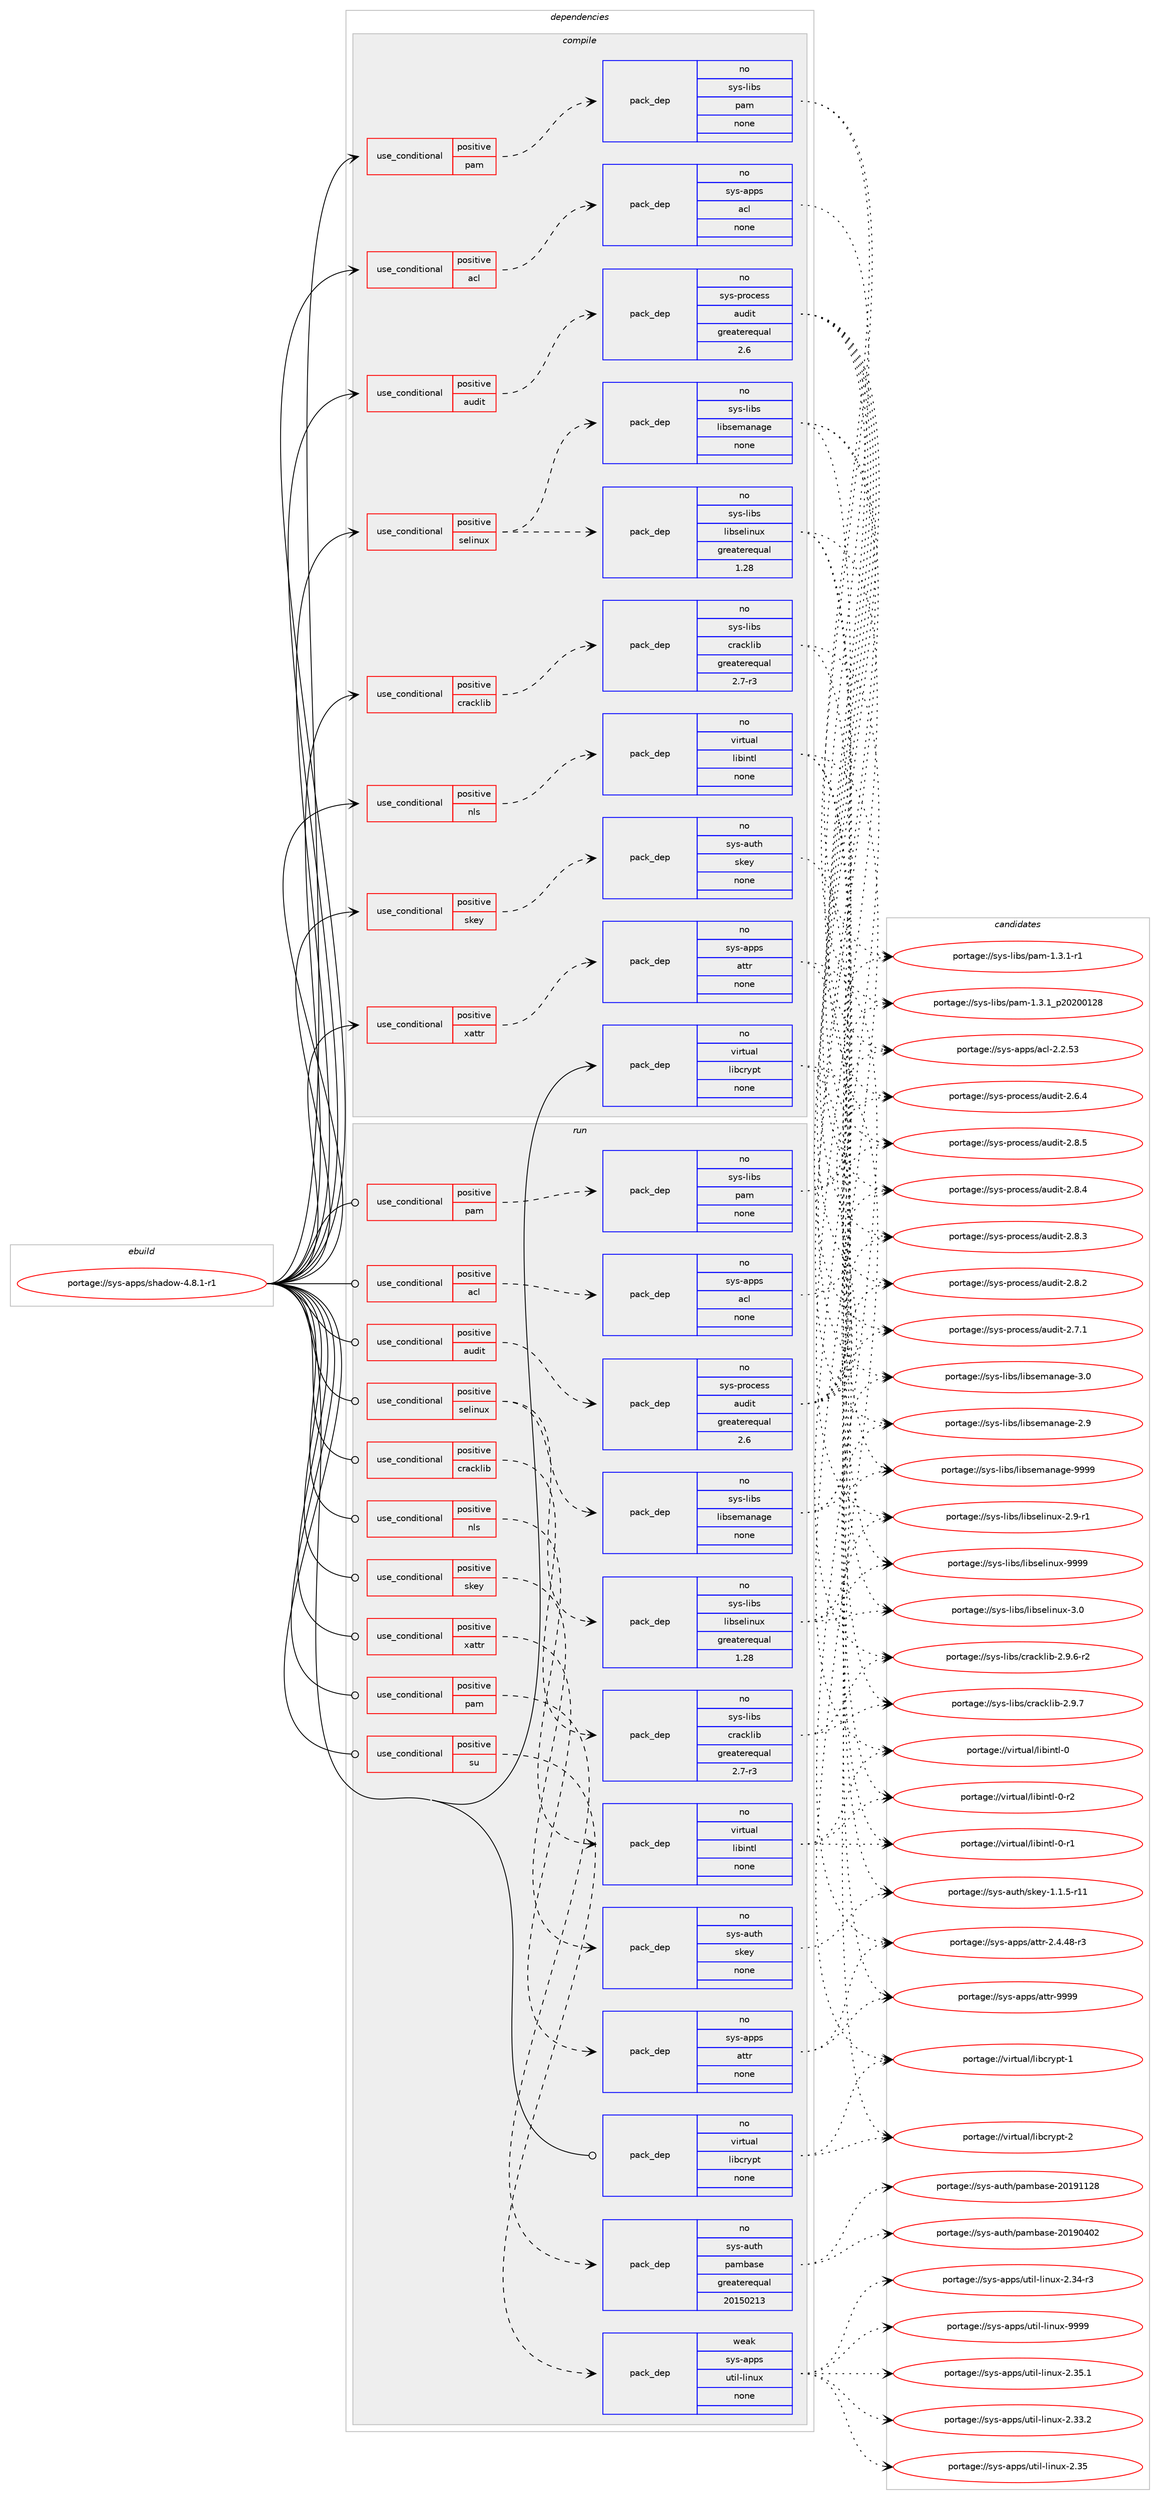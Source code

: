 digraph prolog {

# *************
# Graph options
# *************

newrank=true;
concentrate=true;
compound=true;
graph [rankdir=LR,fontname=Helvetica,fontsize=10,ranksep=1.5];#, ranksep=2.5, nodesep=0.2];
edge  [arrowhead=vee];
node  [fontname=Helvetica,fontsize=10];

# **********
# The ebuild
# **********

subgraph cluster_leftcol {
color=gray;
rank=same;
label=<<i>ebuild</i>>;
id [label="portage://sys-apps/shadow-4.8.1-r1", color=red, width=4, href="../sys-apps/shadow-4.8.1-r1.svg"];
}

# ****************
# The dependencies
# ****************

subgraph cluster_midcol {
color=gray;
label=<<i>dependencies</i>>;
subgraph cluster_compile {
fillcolor="#eeeeee";
style=filled;
label=<<i>compile</i>>;
subgraph cond13689 {
dependency65379 [label=<<TABLE BORDER="0" CELLBORDER="1" CELLSPACING="0" CELLPADDING="4"><TR><TD ROWSPAN="3" CELLPADDING="10">use_conditional</TD></TR><TR><TD>positive</TD></TR><TR><TD>acl</TD></TR></TABLE>>, shape=none, color=red];
subgraph pack50381 {
dependency65380 [label=<<TABLE BORDER="0" CELLBORDER="1" CELLSPACING="0" CELLPADDING="4" WIDTH="220"><TR><TD ROWSPAN="6" CELLPADDING="30">pack_dep</TD></TR><TR><TD WIDTH="110">no</TD></TR><TR><TD>sys-apps</TD></TR><TR><TD>acl</TD></TR><TR><TD>none</TD></TR><TR><TD></TD></TR></TABLE>>, shape=none, color=blue];
}
dependency65379:e -> dependency65380:w [weight=20,style="dashed",arrowhead="vee"];
}
id:e -> dependency65379:w [weight=20,style="solid",arrowhead="vee"];
subgraph cond13690 {
dependency65381 [label=<<TABLE BORDER="0" CELLBORDER="1" CELLSPACING="0" CELLPADDING="4"><TR><TD ROWSPAN="3" CELLPADDING="10">use_conditional</TD></TR><TR><TD>positive</TD></TR><TR><TD>audit</TD></TR></TABLE>>, shape=none, color=red];
subgraph pack50382 {
dependency65382 [label=<<TABLE BORDER="0" CELLBORDER="1" CELLSPACING="0" CELLPADDING="4" WIDTH="220"><TR><TD ROWSPAN="6" CELLPADDING="30">pack_dep</TD></TR><TR><TD WIDTH="110">no</TD></TR><TR><TD>sys-process</TD></TR><TR><TD>audit</TD></TR><TR><TD>greaterequal</TD></TR><TR><TD>2.6</TD></TR></TABLE>>, shape=none, color=blue];
}
dependency65381:e -> dependency65382:w [weight=20,style="dashed",arrowhead="vee"];
}
id:e -> dependency65381:w [weight=20,style="solid",arrowhead="vee"];
subgraph cond13691 {
dependency65383 [label=<<TABLE BORDER="0" CELLBORDER="1" CELLSPACING="0" CELLPADDING="4"><TR><TD ROWSPAN="3" CELLPADDING="10">use_conditional</TD></TR><TR><TD>positive</TD></TR><TR><TD>cracklib</TD></TR></TABLE>>, shape=none, color=red];
subgraph pack50383 {
dependency65384 [label=<<TABLE BORDER="0" CELLBORDER="1" CELLSPACING="0" CELLPADDING="4" WIDTH="220"><TR><TD ROWSPAN="6" CELLPADDING="30">pack_dep</TD></TR><TR><TD WIDTH="110">no</TD></TR><TR><TD>sys-libs</TD></TR><TR><TD>cracklib</TD></TR><TR><TD>greaterequal</TD></TR><TR><TD>2.7-r3</TD></TR></TABLE>>, shape=none, color=blue];
}
dependency65383:e -> dependency65384:w [weight=20,style="dashed",arrowhead="vee"];
}
id:e -> dependency65383:w [weight=20,style="solid",arrowhead="vee"];
subgraph cond13692 {
dependency65385 [label=<<TABLE BORDER="0" CELLBORDER="1" CELLSPACING="0" CELLPADDING="4"><TR><TD ROWSPAN="3" CELLPADDING="10">use_conditional</TD></TR><TR><TD>positive</TD></TR><TR><TD>nls</TD></TR></TABLE>>, shape=none, color=red];
subgraph pack50384 {
dependency65386 [label=<<TABLE BORDER="0" CELLBORDER="1" CELLSPACING="0" CELLPADDING="4" WIDTH="220"><TR><TD ROWSPAN="6" CELLPADDING="30">pack_dep</TD></TR><TR><TD WIDTH="110">no</TD></TR><TR><TD>virtual</TD></TR><TR><TD>libintl</TD></TR><TR><TD>none</TD></TR><TR><TD></TD></TR></TABLE>>, shape=none, color=blue];
}
dependency65385:e -> dependency65386:w [weight=20,style="dashed",arrowhead="vee"];
}
id:e -> dependency65385:w [weight=20,style="solid",arrowhead="vee"];
subgraph cond13693 {
dependency65387 [label=<<TABLE BORDER="0" CELLBORDER="1" CELLSPACING="0" CELLPADDING="4"><TR><TD ROWSPAN="3" CELLPADDING="10">use_conditional</TD></TR><TR><TD>positive</TD></TR><TR><TD>pam</TD></TR></TABLE>>, shape=none, color=red];
subgraph pack50385 {
dependency65388 [label=<<TABLE BORDER="0" CELLBORDER="1" CELLSPACING="0" CELLPADDING="4" WIDTH="220"><TR><TD ROWSPAN="6" CELLPADDING="30">pack_dep</TD></TR><TR><TD WIDTH="110">no</TD></TR><TR><TD>sys-libs</TD></TR><TR><TD>pam</TD></TR><TR><TD>none</TD></TR><TR><TD></TD></TR></TABLE>>, shape=none, color=blue];
}
dependency65387:e -> dependency65388:w [weight=20,style="dashed",arrowhead="vee"];
}
id:e -> dependency65387:w [weight=20,style="solid",arrowhead="vee"];
subgraph cond13694 {
dependency65389 [label=<<TABLE BORDER="0" CELLBORDER="1" CELLSPACING="0" CELLPADDING="4"><TR><TD ROWSPAN="3" CELLPADDING="10">use_conditional</TD></TR><TR><TD>positive</TD></TR><TR><TD>selinux</TD></TR></TABLE>>, shape=none, color=red];
subgraph pack50386 {
dependency65390 [label=<<TABLE BORDER="0" CELLBORDER="1" CELLSPACING="0" CELLPADDING="4" WIDTH="220"><TR><TD ROWSPAN="6" CELLPADDING="30">pack_dep</TD></TR><TR><TD WIDTH="110">no</TD></TR><TR><TD>sys-libs</TD></TR><TR><TD>libselinux</TD></TR><TR><TD>greaterequal</TD></TR><TR><TD>1.28</TD></TR></TABLE>>, shape=none, color=blue];
}
dependency65389:e -> dependency65390:w [weight=20,style="dashed",arrowhead="vee"];
subgraph pack50387 {
dependency65391 [label=<<TABLE BORDER="0" CELLBORDER="1" CELLSPACING="0" CELLPADDING="4" WIDTH="220"><TR><TD ROWSPAN="6" CELLPADDING="30">pack_dep</TD></TR><TR><TD WIDTH="110">no</TD></TR><TR><TD>sys-libs</TD></TR><TR><TD>libsemanage</TD></TR><TR><TD>none</TD></TR><TR><TD></TD></TR></TABLE>>, shape=none, color=blue];
}
dependency65389:e -> dependency65391:w [weight=20,style="dashed",arrowhead="vee"];
}
id:e -> dependency65389:w [weight=20,style="solid",arrowhead="vee"];
subgraph cond13695 {
dependency65392 [label=<<TABLE BORDER="0" CELLBORDER="1" CELLSPACING="0" CELLPADDING="4"><TR><TD ROWSPAN="3" CELLPADDING="10">use_conditional</TD></TR><TR><TD>positive</TD></TR><TR><TD>skey</TD></TR></TABLE>>, shape=none, color=red];
subgraph pack50388 {
dependency65393 [label=<<TABLE BORDER="0" CELLBORDER="1" CELLSPACING="0" CELLPADDING="4" WIDTH="220"><TR><TD ROWSPAN="6" CELLPADDING="30">pack_dep</TD></TR><TR><TD WIDTH="110">no</TD></TR><TR><TD>sys-auth</TD></TR><TR><TD>skey</TD></TR><TR><TD>none</TD></TR><TR><TD></TD></TR></TABLE>>, shape=none, color=blue];
}
dependency65392:e -> dependency65393:w [weight=20,style="dashed",arrowhead="vee"];
}
id:e -> dependency65392:w [weight=20,style="solid",arrowhead="vee"];
subgraph cond13696 {
dependency65394 [label=<<TABLE BORDER="0" CELLBORDER="1" CELLSPACING="0" CELLPADDING="4"><TR><TD ROWSPAN="3" CELLPADDING="10">use_conditional</TD></TR><TR><TD>positive</TD></TR><TR><TD>xattr</TD></TR></TABLE>>, shape=none, color=red];
subgraph pack50389 {
dependency65395 [label=<<TABLE BORDER="0" CELLBORDER="1" CELLSPACING="0" CELLPADDING="4" WIDTH="220"><TR><TD ROWSPAN="6" CELLPADDING="30">pack_dep</TD></TR><TR><TD WIDTH="110">no</TD></TR><TR><TD>sys-apps</TD></TR><TR><TD>attr</TD></TR><TR><TD>none</TD></TR><TR><TD></TD></TR></TABLE>>, shape=none, color=blue];
}
dependency65394:e -> dependency65395:w [weight=20,style="dashed",arrowhead="vee"];
}
id:e -> dependency65394:w [weight=20,style="solid",arrowhead="vee"];
subgraph pack50390 {
dependency65396 [label=<<TABLE BORDER="0" CELLBORDER="1" CELLSPACING="0" CELLPADDING="4" WIDTH="220"><TR><TD ROWSPAN="6" CELLPADDING="30">pack_dep</TD></TR><TR><TD WIDTH="110">no</TD></TR><TR><TD>virtual</TD></TR><TR><TD>libcrypt</TD></TR><TR><TD>none</TD></TR><TR><TD></TD></TR></TABLE>>, shape=none, color=blue];
}
id:e -> dependency65396:w [weight=20,style="solid",arrowhead="vee"];
}
subgraph cluster_compileandrun {
fillcolor="#eeeeee";
style=filled;
label=<<i>compile and run</i>>;
}
subgraph cluster_run {
fillcolor="#eeeeee";
style=filled;
label=<<i>run</i>>;
subgraph cond13697 {
dependency65397 [label=<<TABLE BORDER="0" CELLBORDER="1" CELLSPACING="0" CELLPADDING="4"><TR><TD ROWSPAN="3" CELLPADDING="10">use_conditional</TD></TR><TR><TD>positive</TD></TR><TR><TD>acl</TD></TR></TABLE>>, shape=none, color=red];
subgraph pack50391 {
dependency65398 [label=<<TABLE BORDER="0" CELLBORDER="1" CELLSPACING="0" CELLPADDING="4" WIDTH="220"><TR><TD ROWSPAN="6" CELLPADDING="30">pack_dep</TD></TR><TR><TD WIDTH="110">no</TD></TR><TR><TD>sys-apps</TD></TR><TR><TD>acl</TD></TR><TR><TD>none</TD></TR><TR><TD></TD></TR></TABLE>>, shape=none, color=blue];
}
dependency65397:e -> dependency65398:w [weight=20,style="dashed",arrowhead="vee"];
}
id:e -> dependency65397:w [weight=20,style="solid",arrowhead="odot"];
subgraph cond13698 {
dependency65399 [label=<<TABLE BORDER="0" CELLBORDER="1" CELLSPACING="0" CELLPADDING="4"><TR><TD ROWSPAN="3" CELLPADDING="10">use_conditional</TD></TR><TR><TD>positive</TD></TR><TR><TD>audit</TD></TR></TABLE>>, shape=none, color=red];
subgraph pack50392 {
dependency65400 [label=<<TABLE BORDER="0" CELLBORDER="1" CELLSPACING="0" CELLPADDING="4" WIDTH="220"><TR><TD ROWSPAN="6" CELLPADDING="30">pack_dep</TD></TR><TR><TD WIDTH="110">no</TD></TR><TR><TD>sys-process</TD></TR><TR><TD>audit</TD></TR><TR><TD>greaterequal</TD></TR><TR><TD>2.6</TD></TR></TABLE>>, shape=none, color=blue];
}
dependency65399:e -> dependency65400:w [weight=20,style="dashed",arrowhead="vee"];
}
id:e -> dependency65399:w [weight=20,style="solid",arrowhead="odot"];
subgraph cond13699 {
dependency65401 [label=<<TABLE BORDER="0" CELLBORDER="1" CELLSPACING="0" CELLPADDING="4"><TR><TD ROWSPAN="3" CELLPADDING="10">use_conditional</TD></TR><TR><TD>positive</TD></TR><TR><TD>cracklib</TD></TR></TABLE>>, shape=none, color=red];
subgraph pack50393 {
dependency65402 [label=<<TABLE BORDER="0" CELLBORDER="1" CELLSPACING="0" CELLPADDING="4" WIDTH="220"><TR><TD ROWSPAN="6" CELLPADDING="30">pack_dep</TD></TR><TR><TD WIDTH="110">no</TD></TR><TR><TD>sys-libs</TD></TR><TR><TD>cracklib</TD></TR><TR><TD>greaterequal</TD></TR><TR><TD>2.7-r3</TD></TR></TABLE>>, shape=none, color=blue];
}
dependency65401:e -> dependency65402:w [weight=20,style="dashed",arrowhead="vee"];
}
id:e -> dependency65401:w [weight=20,style="solid",arrowhead="odot"];
subgraph cond13700 {
dependency65403 [label=<<TABLE BORDER="0" CELLBORDER="1" CELLSPACING="0" CELLPADDING="4"><TR><TD ROWSPAN="3" CELLPADDING="10">use_conditional</TD></TR><TR><TD>positive</TD></TR><TR><TD>nls</TD></TR></TABLE>>, shape=none, color=red];
subgraph pack50394 {
dependency65404 [label=<<TABLE BORDER="0" CELLBORDER="1" CELLSPACING="0" CELLPADDING="4" WIDTH="220"><TR><TD ROWSPAN="6" CELLPADDING="30">pack_dep</TD></TR><TR><TD WIDTH="110">no</TD></TR><TR><TD>virtual</TD></TR><TR><TD>libintl</TD></TR><TR><TD>none</TD></TR><TR><TD></TD></TR></TABLE>>, shape=none, color=blue];
}
dependency65403:e -> dependency65404:w [weight=20,style="dashed",arrowhead="vee"];
}
id:e -> dependency65403:w [weight=20,style="solid",arrowhead="odot"];
subgraph cond13701 {
dependency65405 [label=<<TABLE BORDER="0" CELLBORDER="1" CELLSPACING="0" CELLPADDING="4"><TR><TD ROWSPAN="3" CELLPADDING="10">use_conditional</TD></TR><TR><TD>positive</TD></TR><TR><TD>pam</TD></TR></TABLE>>, shape=none, color=red];
subgraph pack50395 {
dependency65406 [label=<<TABLE BORDER="0" CELLBORDER="1" CELLSPACING="0" CELLPADDING="4" WIDTH="220"><TR><TD ROWSPAN="6" CELLPADDING="30">pack_dep</TD></TR><TR><TD WIDTH="110">no</TD></TR><TR><TD>sys-auth</TD></TR><TR><TD>pambase</TD></TR><TR><TD>greaterequal</TD></TR><TR><TD>20150213</TD></TR></TABLE>>, shape=none, color=blue];
}
dependency65405:e -> dependency65406:w [weight=20,style="dashed",arrowhead="vee"];
}
id:e -> dependency65405:w [weight=20,style="solid",arrowhead="odot"];
subgraph cond13702 {
dependency65407 [label=<<TABLE BORDER="0" CELLBORDER="1" CELLSPACING="0" CELLPADDING="4"><TR><TD ROWSPAN="3" CELLPADDING="10">use_conditional</TD></TR><TR><TD>positive</TD></TR><TR><TD>pam</TD></TR></TABLE>>, shape=none, color=red];
subgraph pack50396 {
dependency65408 [label=<<TABLE BORDER="0" CELLBORDER="1" CELLSPACING="0" CELLPADDING="4" WIDTH="220"><TR><TD ROWSPAN="6" CELLPADDING="30">pack_dep</TD></TR><TR><TD WIDTH="110">no</TD></TR><TR><TD>sys-libs</TD></TR><TR><TD>pam</TD></TR><TR><TD>none</TD></TR><TR><TD></TD></TR></TABLE>>, shape=none, color=blue];
}
dependency65407:e -> dependency65408:w [weight=20,style="dashed",arrowhead="vee"];
}
id:e -> dependency65407:w [weight=20,style="solid",arrowhead="odot"];
subgraph cond13703 {
dependency65409 [label=<<TABLE BORDER="0" CELLBORDER="1" CELLSPACING="0" CELLPADDING="4"><TR><TD ROWSPAN="3" CELLPADDING="10">use_conditional</TD></TR><TR><TD>positive</TD></TR><TR><TD>selinux</TD></TR></TABLE>>, shape=none, color=red];
subgraph pack50397 {
dependency65410 [label=<<TABLE BORDER="0" CELLBORDER="1" CELLSPACING="0" CELLPADDING="4" WIDTH="220"><TR><TD ROWSPAN="6" CELLPADDING="30">pack_dep</TD></TR><TR><TD WIDTH="110">no</TD></TR><TR><TD>sys-libs</TD></TR><TR><TD>libselinux</TD></TR><TR><TD>greaterequal</TD></TR><TR><TD>1.28</TD></TR></TABLE>>, shape=none, color=blue];
}
dependency65409:e -> dependency65410:w [weight=20,style="dashed",arrowhead="vee"];
subgraph pack50398 {
dependency65411 [label=<<TABLE BORDER="0" CELLBORDER="1" CELLSPACING="0" CELLPADDING="4" WIDTH="220"><TR><TD ROWSPAN="6" CELLPADDING="30">pack_dep</TD></TR><TR><TD WIDTH="110">no</TD></TR><TR><TD>sys-libs</TD></TR><TR><TD>libsemanage</TD></TR><TR><TD>none</TD></TR><TR><TD></TD></TR></TABLE>>, shape=none, color=blue];
}
dependency65409:e -> dependency65411:w [weight=20,style="dashed",arrowhead="vee"];
}
id:e -> dependency65409:w [weight=20,style="solid",arrowhead="odot"];
subgraph cond13704 {
dependency65412 [label=<<TABLE BORDER="0" CELLBORDER="1" CELLSPACING="0" CELLPADDING="4"><TR><TD ROWSPAN="3" CELLPADDING="10">use_conditional</TD></TR><TR><TD>positive</TD></TR><TR><TD>skey</TD></TR></TABLE>>, shape=none, color=red];
subgraph pack50399 {
dependency65413 [label=<<TABLE BORDER="0" CELLBORDER="1" CELLSPACING="0" CELLPADDING="4" WIDTH="220"><TR><TD ROWSPAN="6" CELLPADDING="30">pack_dep</TD></TR><TR><TD WIDTH="110">no</TD></TR><TR><TD>sys-auth</TD></TR><TR><TD>skey</TD></TR><TR><TD>none</TD></TR><TR><TD></TD></TR></TABLE>>, shape=none, color=blue];
}
dependency65412:e -> dependency65413:w [weight=20,style="dashed",arrowhead="vee"];
}
id:e -> dependency65412:w [weight=20,style="solid",arrowhead="odot"];
subgraph cond13705 {
dependency65414 [label=<<TABLE BORDER="0" CELLBORDER="1" CELLSPACING="0" CELLPADDING="4"><TR><TD ROWSPAN="3" CELLPADDING="10">use_conditional</TD></TR><TR><TD>positive</TD></TR><TR><TD>su</TD></TR></TABLE>>, shape=none, color=red];
subgraph pack50400 {
dependency65415 [label=<<TABLE BORDER="0" CELLBORDER="1" CELLSPACING="0" CELLPADDING="4" WIDTH="220"><TR><TD ROWSPAN="6" CELLPADDING="30">pack_dep</TD></TR><TR><TD WIDTH="110">weak</TD></TR><TR><TD>sys-apps</TD></TR><TR><TD>util-linux</TD></TR><TR><TD>none</TD></TR><TR><TD></TD></TR></TABLE>>, shape=none, color=blue];
}
dependency65414:e -> dependency65415:w [weight=20,style="dashed",arrowhead="vee"];
}
id:e -> dependency65414:w [weight=20,style="solid",arrowhead="odot"];
subgraph cond13706 {
dependency65416 [label=<<TABLE BORDER="0" CELLBORDER="1" CELLSPACING="0" CELLPADDING="4"><TR><TD ROWSPAN="3" CELLPADDING="10">use_conditional</TD></TR><TR><TD>positive</TD></TR><TR><TD>xattr</TD></TR></TABLE>>, shape=none, color=red];
subgraph pack50401 {
dependency65417 [label=<<TABLE BORDER="0" CELLBORDER="1" CELLSPACING="0" CELLPADDING="4" WIDTH="220"><TR><TD ROWSPAN="6" CELLPADDING="30">pack_dep</TD></TR><TR><TD WIDTH="110">no</TD></TR><TR><TD>sys-apps</TD></TR><TR><TD>attr</TD></TR><TR><TD>none</TD></TR><TR><TD></TD></TR></TABLE>>, shape=none, color=blue];
}
dependency65416:e -> dependency65417:w [weight=20,style="dashed",arrowhead="vee"];
}
id:e -> dependency65416:w [weight=20,style="solid",arrowhead="odot"];
subgraph pack50402 {
dependency65418 [label=<<TABLE BORDER="0" CELLBORDER="1" CELLSPACING="0" CELLPADDING="4" WIDTH="220"><TR><TD ROWSPAN="6" CELLPADDING="30">pack_dep</TD></TR><TR><TD WIDTH="110">no</TD></TR><TR><TD>virtual</TD></TR><TR><TD>libcrypt</TD></TR><TR><TD>none</TD></TR><TR><TD></TD></TR></TABLE>>, shape=none, color=blue];
}
id:e -> dependency65418:w [weight=20,style="solid",arrowhead="odot"];
}
}

# **************
# The candidates
# **************

subgraph cluster_choices {
rank=same;
color=gray;
label=<<i>candidates</i>>;

subgraph choice50381 {
color=black;
nodesep=1;
choice115121115459711211211547979910845504650465351 [label="portage://sys-apps/acl-2.2.53", color=red, width=4,href="../sys-apps/acl-2.2.53.svg"];
dependency65380:e -> choice115121115459711211211547979910845504650465351:w [style=dotted,weight="100"];
}
subgraph choice50382 {
color=black;
nodesep=1;
choice11512111545112114111991011151154797117100105116455046564653 [label="portage://sys-process/audit-2.8.5", color=red, width=4,href="../sys-process/audit-2.8.5.svg"];
choice11512111545112114111991011151154797117100105116455046564652 [label="portage://sys-process/audit-2.8.4", color=red, width=4,href="../sys-process/audit-2.8.4.svg"];
choice11512111545112114111991011151154797117100105116455046564651 [label="portage://sys-process/audit-2.8.3", color=red, width=4,href="../sys-process/audit-2.8.3.svg"];
choice11512111545112114111991011151154797117100105116455046564650 [label="portage://sys-process/audit-2.8.2", color=red, width=4,href="../sys-process/audit-2.8.2.svg"];
choice11512111545112114111991011151154797117100105116455046554649 [label="portage://sys-process/audit-2.7.1", color=red, width=4,href="../sys-process/audit-2.7.1.svg"];
choice11512111545112114111991011151154797117100105116455046544652 [label="portage://sys-process/audit-2.6.4", color=red, width=4,href="../sys-process/audit-2.6.4.svg"];
dependency65382:e -> choice11512111545112114111991011151154797117100105116455046564653:w [style=dotted,weight="100"];
dependency65382:e -> choice11512111545112114111991011151154797117100105116455046564652:w [style=dotted,weight="100"];
dependency65382:e -> choice11512111545112114111991011151154797117100105116455046564651:w [style=dotted,weight="100"];
dependency65382:e -> choice11512111545112114111991011151154797117100105116455046564650:w [style=dotted,weight="100"];
dependency65382:e -> choice11512111545112114111991011151154797117100105116455046554649:w [style=dotted,weight="100"];
dependency65382:e -> choice11512111545112114111991011151154797117100105116455046544652:w [style=dotted,weight="100"];
}
subgraph choice50383 {
color=black;
nodesep=1;
choice11512111545108105981154799114979910710810598455046574655 [label="portage://sys-libs/cracklib-2.9.7", color=red, width=4,href="../sys-libs/cracklib-2.9.7.svg"];
choice115121115451081059811547991149799107108105984550465746544511450 [label="portage://sys-libs/cracklib-2.9.6-r2", color=red, width=4,href="../sys-libs/cracklib-2.9.6-r2.svg"];
dependency65384:e -> choice11512111545108105981154799114979910710810598455046574655:w [style=dotted,weight="100"];
dependency65384:e -> choice115121115451081059811547991149799107108105984550465746544511450:w [style=dotted,weight="100"];
}
subgraph choice50384 {
color=black;
nodesep=1;
choice11810511411611797108471081059810511011610845484511450 [label="portage://virtual/libintl-0-r2", color=red, width=4,href="../virtual/libintl-0-r2.svg"];
choice11810511411611797108471081059810511011610845484511449 [label="portage://virtual/libintl-0-r1", color=red, width=4,href="../virtual/libintl-0-r1.svg"];
choice1181051141161179710847108105981051101161084548 [label="portage://virtual/libintl-0", color=red, width=4,href="../virtual/libintl-0.svg"];
dependency65386:e -> choice11810511411611797108471081059810511011610845484511450:w [style=dotted,weight="100"];
dependency65386:e -> choice11810511411611797108471081059810511011610845484511449:w [style=dotted,weight="100"];
dependency65386:e -> choice1181051141161179710847108105981051101161084548:w [style=dotted,weight="100"];
}
subgraph choice50385 {
color=black;
nodesep=1;
choice11512111545108105981154711297109454946514649951125048504848495056 [label="portage://sys-libs/pam-1.3.1_p20200128", color=red, width=4,href="../sys-libs/pam-1.3.1_p20200128.svg"];
choice115121115451081059811547112971094549465146494511449 [label="portage://sys-libs/pam-1.3.1-r1", color=red, width=4,href="../sys-libs/pam-1.3.1-r1.svg"];
dependency65388:e -> choice11512111545108105981154711297109454946514649951125048504848495056:w [style=dotted,weight="100"];
dependency65388:e -> choice115121115451081059811547112971094549465146494511449:w [style=dotted,weight="100"];
}
subgraph choice50386 {
color=black;
nodesep=1;
choice115121115451081059811547108105981151011081051101171204557575757 [label="portage://sys-libs/libselinux-9999", color=red, width=4,href="../sys-libs/libselinux-9999.svg"];
choice1151211154510810598115471081059811510110810511011712045514648 [label="portage://sys-libs/libselinux-3.0", color=red, width=4,href="../sys-libs/libselinux-3.0.svg"];
choice11512111545108105981154710810598115101108105110117120455046574511449 [label="portage://sys-libs/libselinux-2.9-r1", color=red, width=4,href="../sys-libs/libselinux-2.9-r1.svg"];
dependency65390:e -> choice115121115451081059811547108105981151011081051101171204557575757:w [style=dotted,weight="100"];
dependency65390:e -> choice1151211154510810598115471081059811510110810511011712045514648:w [style=dotted,weight="100"];
dependency65390:e -> choice11512111545108105981154710810598115101108105110117120455046574511449:w [style=dotted,weight="100"];
}
subgraph choice50387 {
color=black;
nodesep=1;
choice1151211154510810598115471081059811510110997110971031014557575757 [label="portage://sys-libs/libsemanage-9999", color=red, width=4,href="../sys-libs/libsemanage-9999.svg"];
choice11512111545108105981154710810598115101109971109710310145514648 [label="portage://sys-libs/libsemanage-3.0", color=red, width=4,href="../sys-libs/libsemanage-3.0.svg"];
choice11512111545108105981154710810598115101109971109710310145504657 [label="portage://sys-libs/libsemanage-2.9", color=red, width=4,href="../sys-libs/libsemanage-2.9.svg"];
dependency65391:e -> choice1151211154510810598115471081059811510110997110971031014557575757:w [style=dotted,weight="100"];
dependency65391:e -> choice11512111545108105981154710810598115101109971109710310145514648:w [style=dotted,weight="100"];
dependency65391:e -> choice11512111545108105981154710810598115101109971109710310145504657:w [style=dotted,weight="100"];
}
subgraph choice50388 {
color=black;
nodesep=1;
choice115121115459711711610447115107101121454946494653451144949 [label="portage://sys-auth/skey-1.1.5-r11", color=red, width=4,href="../sys-auth/skey-1.1.5-r11.svg"];
dependency65393:e -> choice115121115459711711610447115107101121454946494653451144949:w [style=dotted,weight="100"];
}
subgraph choice50389 {
color=black;
nodesep=1;
choice115121115459711211211547971161161144557575757 [label="portage://sys-apps/attr-9999", color=red, width=4,href="../sys-apps/attr-9999.svg"];
choice11512111545971121121154797116116114455046524652564511451 [label="portage://sys-apps/attr-2.4.48-r3", color=red, width=4,href="../sys-apps/attr-2.4.48-r3.svg"];
dependency65395:e -> choice115121115459711211211547971161161144557575757:w [style=dotted,weight="100"];
dependency65395:e -> choice11512111545971121121154797116116114455046524652564511451:w [style=dotted,weight="100"];
}
subgraph choice50390 {
color=black;
nodesep=1;
choice118105114116117971084710810598991141211121164550 [label="portage://virtual/libcrypt-2", color=red, width=4,href="../virtual/libcrypt-2.svg"];
choice118105114116117971084710810598991141211121164549 [label="portage://virtual/libcrypt-1", color=red, width=4,href="../virtual/libcrypt-1.svg"];
dependency65396:e -> choice118105114116117971084710810598991141211121164550:w [style=dotted,weight="100"];
dependency65396:e -> choice118105114116117971084710810598991141211121164549:w [style=dotted,weight="100"];
}
subgraph choice50391 {
color=black;
nodesep=1;
choice115121115459711211211547979910845504650465351 [label="portage://sys-apps/acl-2.2.53", color=red, width=4,href="../sys-apps/acl-2.2.53.svg"];
dependency65398:e -> choice115121115459711211211547979910845504650465351:w [style=dotted,weight="100"];
}
subgraph choice50392 {
color=black;
nodesep=1;
choice11512111545112114111991011151154797117100105116455046564653 [label="portage://sys-process/audit-2.8.5", color=red, width=4,href="../sys-process/audit-2.8.5.svg"];
choice11512111545112114111991011151154797117100105116455046564652 [label="portage://sys-process/audit-2.8.4", color=red, width=4,href="../sys-process/audit-2.8.4.svg"];
choice11512111545112114111991011151154797117100105116455046564651 [label="portage://sys-process/audit-2.8.3", color=red, width=4,href="../sys-process/audit-2.8.3.svg"];
choice11512111545112114111991011151154797117100105116455046564650 [label="portage://sys-process/audit-2.8.2", color=red, width=4,href="../sys-process/audit-2.8.2.svg"];
choice11512111545112114111991011151154797117100105116455046554649 [label="portage://sys-process/audit-2.7.1", color=red, width=4,href="../sys-process/audit-2.7.1.svg"];
choice11512111545112114111991011151154797117100105116455046544652 [label="portage://sys-process/audit-2.6.4", color=red, width=4,href="../sys-process/audit-2.6.4.svg"];
dependency65400:e -> choice11512111545112114111991011151154797117100105116455046564653:w [style=dotted,weight="100"];
dependency65400:e -> choice11512111545112114111991011151154797117100105116455046564652:w [style=dotted,weight="100"];
dependency65400:e -> choice11512111545112114111991011151154797117100105116455046564651:w [style=dotted,weight="100"];
dependency65400:e -> choice11512111545112114111991011151154797117100105116455046564650:w [style=dotted,weight="100"];
dependency65400:e -> choice11512111545112114111991011151154797117100105116455046554649:w [style=dotted,weight="100"];
dependency65400:e -> choice11512111545112114111991011151154797117100105116455046544652:w [style=dotted,weight="100"];
}
subgraph choice50393 {
color=black;
nodesep=1;
choice11512111545108105981154799114979910710810598455046574655 [label="portage://sys-libs/cracklib-2.9.7", color=red, width=4,href="../sys-libs/cracklib-2.9.7.svg"];
choice115121115451081059811547991149799107108105984550465746544511450 [label="portage://sys-libs/cracklib-2.9.6-r2", color=red, width=4,href="../sys-libs/cracklib-2.9.6-r2.svg"];
dependency65402:e -> choice11512111545108105981154799114979910710810598455046574655:w [style=dotted,weight="100"];
dependency65402:e -> choice115121115451081059811547991149799107108105984550465746544511450:w [style=dotted,weight="100"];
}
subgraph choice50394 {
color=black;
nodesep=1;
choice11810511411611797108471081059810511011610845484511450 [label="portage://virtual/libintl-0-r2", color=red, width=4,href="../virtual/libintl-0-r2.svg"];
choice11810511411611797108471081059810511011610845484511449 [label="portage://virtual/libintl-0-r1", color=red, width=4,href="../virtual/libintl-0-r1.svg"];
choice1181051141161179710847108105981051101161084548 [label="portage://virtual/libintl-0", color=red, width=4,href="../virtual/libintl-0.svg"];
dependency65404:e -> choice11810511411611797108471081059810511011610845484511450:w [style=dotted,weight="100"];
dependency65404:e -> choice11810511411611797108471081059810511011610845484511449:w [style=dotted,weight="100"];
dependency65404:e -> choice1181051141161179710847108105981051101161084548:w [style=dotted,weight="100"];
}
subgraph choice50395 {
color=black;
nodesep=1;
choice115121115459711711610447112971099897115101455048495749495056 [label="portage://sys-auth/pambase-20191128", color=red, width=4,href="../sys-auth/pambase-20191128.svg"];
choice115121115459711711610447112971099897115101455048495748524850 [label="portage://sys-auth/pambase-20190402", color=red, width=4,href="../sys-auth/pambase-20190402.svg"];
dependency65406:e -> choice115121115459711711610447112971099897115101455048495749495056:w [style=dotted,weight="100"];
dependency65406:e -> choice115121115459711711610447112971099897115101455048495748524850:w [style=dotted,weight="100"];
}
subgraph choice50396 {
color=black;
nodesep=1;
choice11512111545108105981154711297109454946514649951125048504848495056 [label="portage://sys-libs/pam-1.3.1_p20200128", color=red, width=4,href="../sys-libs/pam-1.3.1_p20200128.svg"];
choice115121115451081059811547112971094549465146494511449 [label="portage://sys-libs/pam-1.3.1-r1", color=red, width=4,href="../sys-libs/pam-1.3.1-r1.svg"];
dependency65408:e -> choice11512111545108105981154711297109454946514649951125048504848495056:w [style=dotted,weight="100"];
dependency65408:e -> choice115121115451081059811547112971094549465146494511449:w [style=dotted,weight="100"];
}
subgraph choice50397 {
color=black;
nodesep=1;
choice115121115451081059811547108105981151011081051101171204557575757 [label="portage://sys-libs/libselinux-9999", color=red, width=4,href="../sys-libs/libselinux-9999.svg"];
choice1151211154510810598115471081059811510110810511011712045514648 [label="portage://sys-libs/libselinux-3.0", color=red, width=4,href="../sys-libs/libselinux-3.0.svg"];
choice11512111545108105981154710810598115101108105110117120455046574511449 [label="portage://sys-libs/libselinux-2.9-r1", color=red, width=4,href="../sys-libs/libselinux-2.9-r1.svg"];
dependency65410:e -> choice115121115451081059811547108105981151011081051101171204557575757:w [style=dotted,weight="100"];
dependency65410:e -> choice1151211154510810598115471081059811510110810511011712045514648:w [style=dotted,weight="100"];
dependency65410:e -> choice11512111545108105981154710810598115101108105110117120455046574511449:w [style=dotted,weight="100"];
}
subgraph choice50398 {
color=black;
nodesep=1;
choice1151211154510810598115471081059811510110997110971031014557575757 [label="portage://sys-libs/libsemanage-9999", color=red, width=4,href="../sys-libs/libsemanage-9999.svg"];
choice11512111545108105981154710810598115101109971109710310145514648 [label="portage://sys-libs/libsemanage-3.0", color=red, width=4,href="../sys-libs/libsemanage-3.0.svg"];
choice11512111545108105981154710810598115101109971109710310145504657 [label="portage://sys-libs/libsemanage-2.9", color=red, width=4,href="../sys-libs/libsemanage-2.9.svg"];
dependency65411:e -> choice1151211154510810598115471081059811510110997110971031014557575757:w [style=dotted,weight="100"];
dependency65411:e -> choice11512111545108105981154710810598115101109971109710310145514648:w [style=dotted,weight="100"];
dependency65411:e -> choice11512111545108105981154710810598115101109971109710310145504657:w [style=dotted,weight="100"];
}
subgraph choice50399 {
color=black;
nodesep=1;
choice115121115459711711610447115107101121454946494653451144949 [label="portage://sys-auth/skey-1.1.5-r11", color=red, width=4,href="../sys-auth/skey-1.1.5-r11.svg"];
dependency65413:e -> choice115121115459711711610447115107101121454946494653451144949:w [style=dotted,weight="100"];
}
subgraph choice50400 {
color=black;
nodesep=1;
choice115121115459711211211547117116105108451081051101171204557575757 [label="portage://sys-apps/util-linux-9999", color=red, width=4,href="../sys-apps/util-linux-9999.svg"];
choice1151211154597112112115471171161051084510810511011712045504651534649 [label="portage://sys-apps/util-linux-2.35.1", color=red, width=4,href="../sys-apps/util-linux-2.35.1.svg"];
choice115121115459711211211547117116105108451081051101171204550465153 [label="portage://sys-apps/util-linux-2.35", color=red, width=4,href="../sys-apps/util-linux-2.35.svg"];
choice1151211154597112112115471171161051084510810511011712045504651524511451 [label="portage://sys-apps/util-linux-2.34-r3", color=red, width=4,href="../sys-apps/util-linux-2.34-r3.svg"];
choice1151211154597112112115471171161051084510810511011712045504651514650 [label="portage://sys-apps/util-linux-2.33.2", color=red, width=4,href="../sys-apps/util-linux-2.33.2.svg"];
dependency65415:e -> choice115121115459711211211547117116105108451081051101171204557575757:w [style=dotted,weight="100"];
dependency65415:e -> choice1151211154597112112115471171161051084510810511011712045504651534649:w [style=dotted,weight="100"];
dependency65415:e -> choice115121115459711211211547117116105108451081051101171204550465153:w [style=dotted,weight="100"];
dependency65415:e -> choice1151211154597112112115471171161051084510810511011712045504651524511451:w [style=dotted,weight="100"];
dependency65415:e -> choice1151211154597112112115471171161051084510810511011712045504651514650:w [style=dotted,weight="100"];
}
subgraph choice50401 {
color=black;
nodesep=1;
choice115121115459711211211547971161161144557575757 [label="portage://sys-apps/attr-9999", color=red, width=4,href="../sys-apps/attr-9999.svg"];
choice11512111545971121121154797116116114455046524652564511451 [label="portage://sys-apps/attr-2.4.48-r3", color=red, width=4,href="../sys-apps/attr-2.4.48-r3.svg"];
dependency65417:e -> choice115121115459711211211547971161161144557575757:w [style=dotted,weight="100"];
dependency65417:e -> choice11512111545971121121154797116116114455046524652564511451:w [style=dotted,weight="100"];
}
subgraph choice50402 {
color=black;
nodesep=1;
choice118105114116117971084710810598991141211121164550 [label="portage://virtual/libcrypt-2", color=red, width=4,href="../virtual/libcrypt-2.svg"];
choice118105114116117971084710810598991141211121164549 [label="portage://virtual/libcrypt-1", color=red, width=4,href="../virtual/libcrypt-1.svg"];
dependency65418:e -> choice118105114116117971084710810598991141211121164550:w [style=dotted,weight="100"];
dependency65418:e -> choice118105114116117971084710810598991141211121164549:w [style=dotted,weight="100"];
}
}

}
